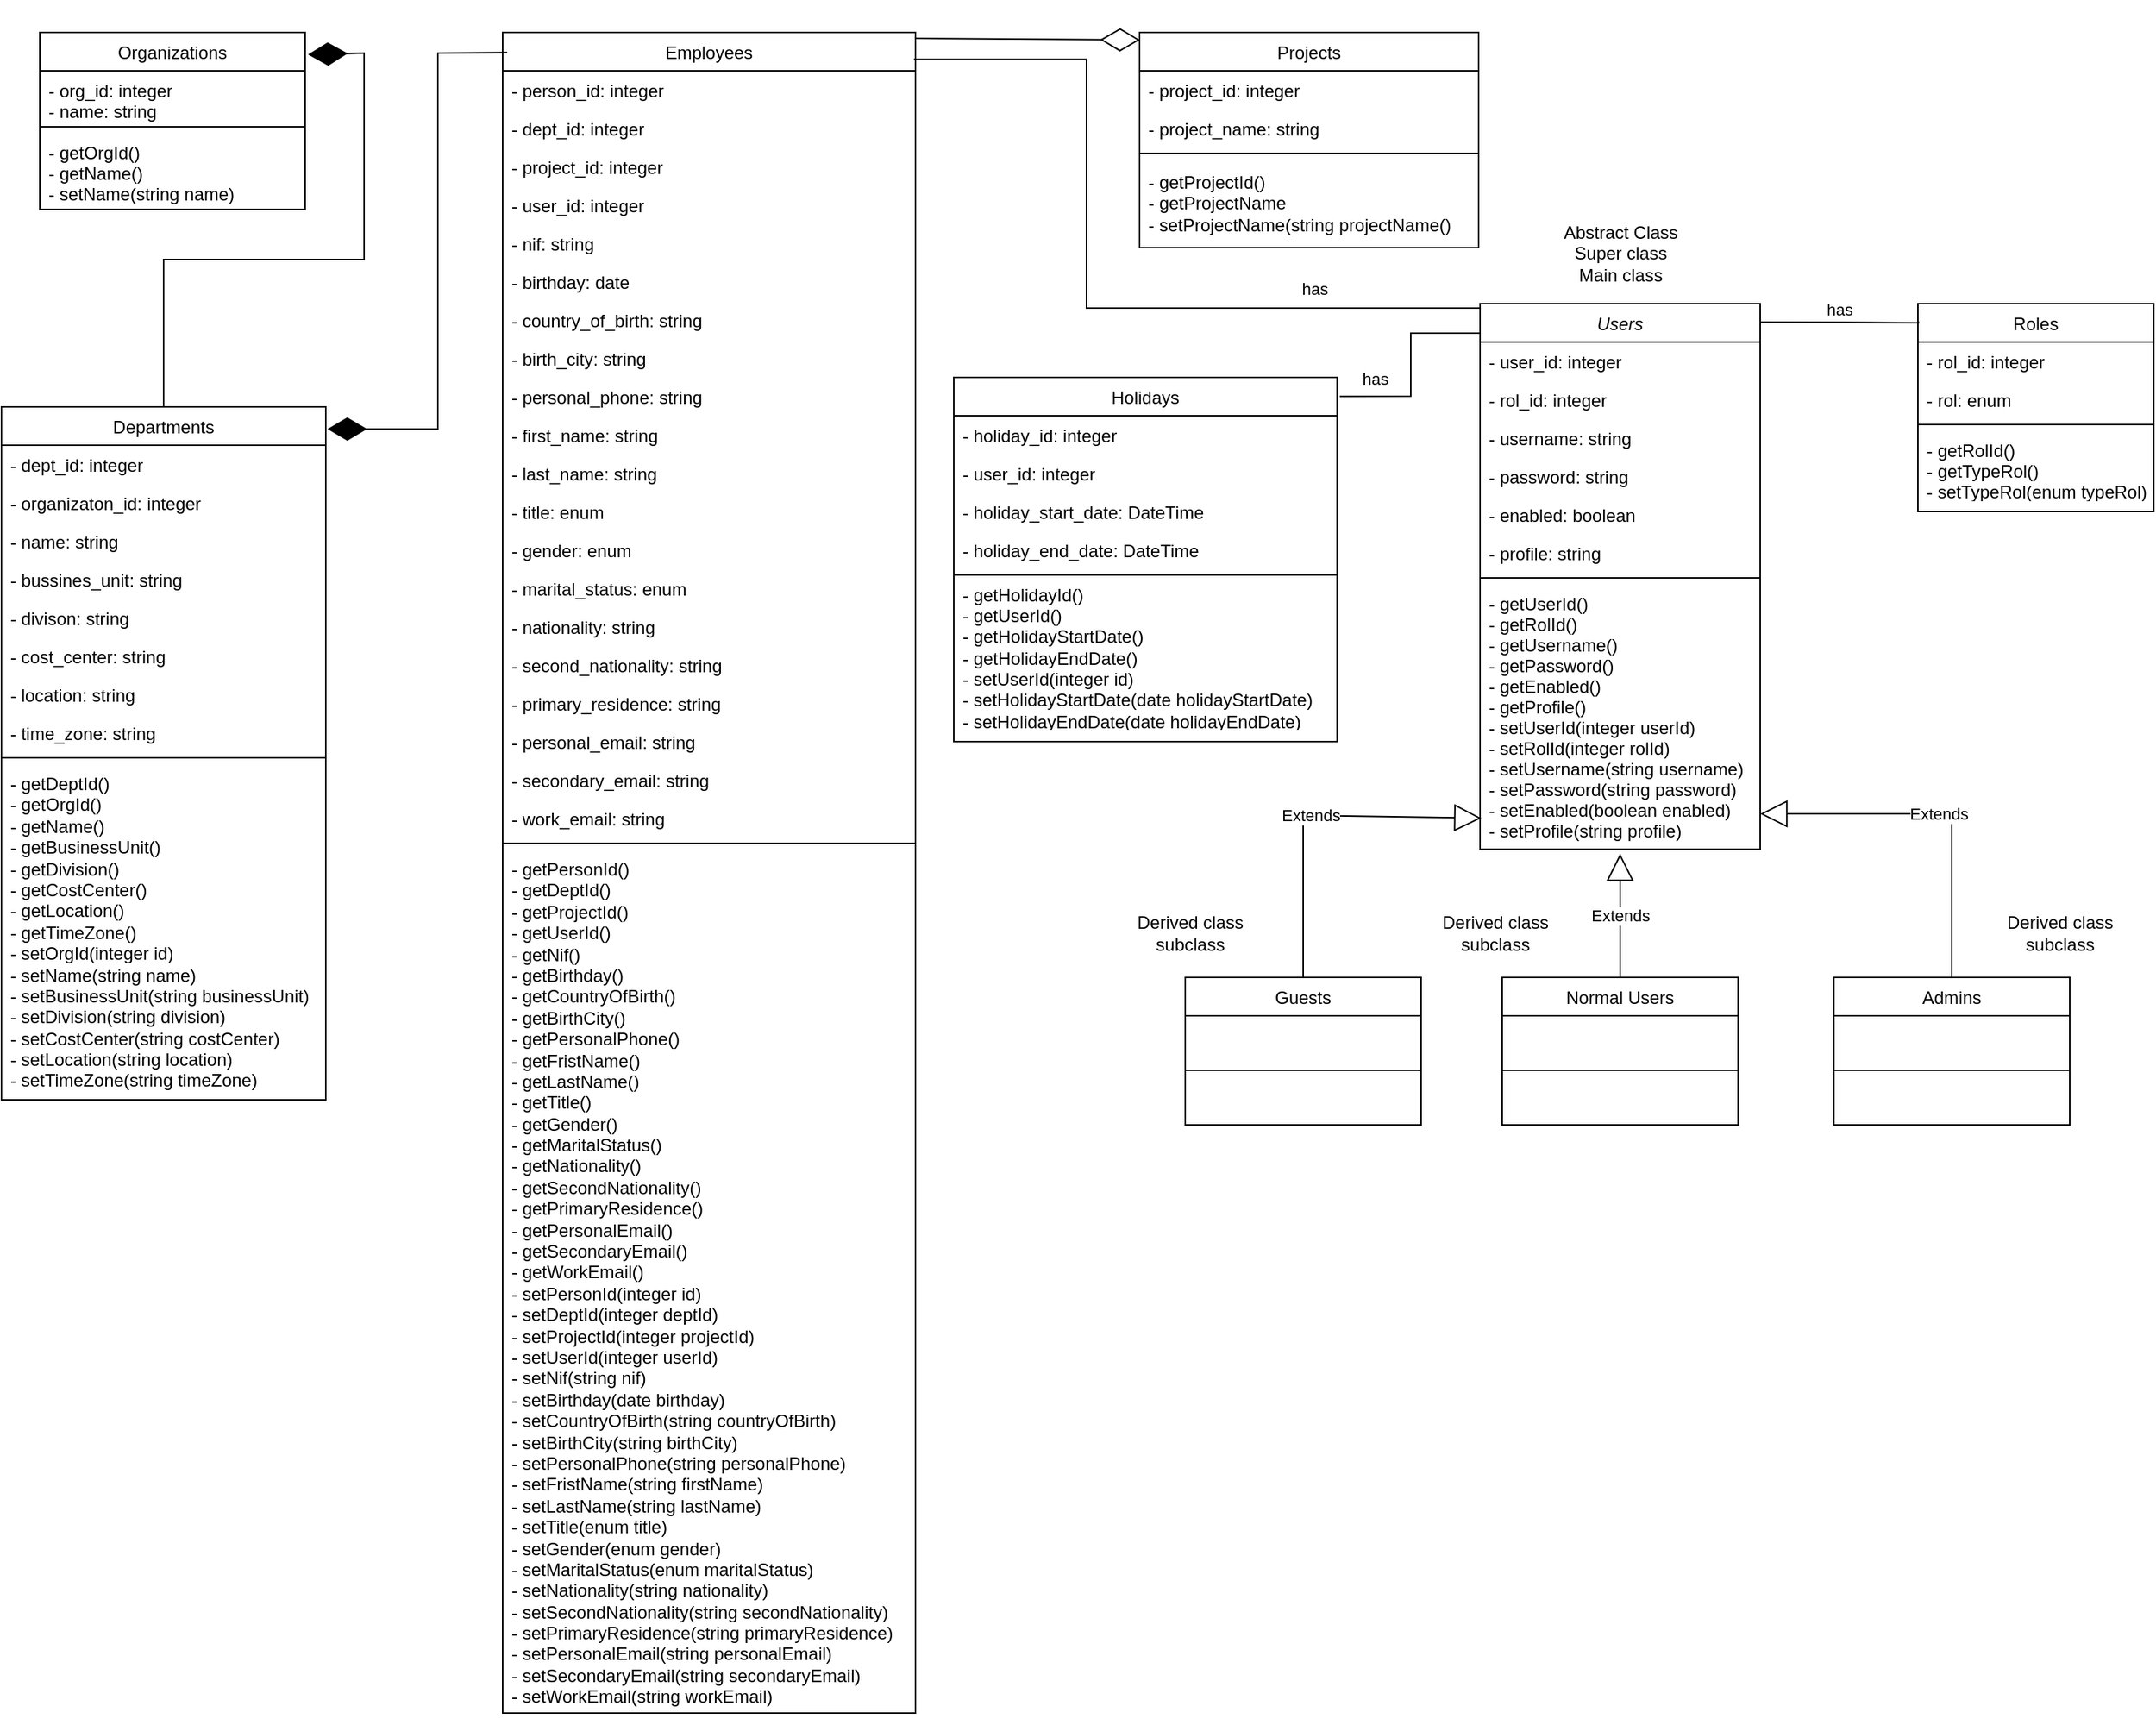 <mxfile version="26.2.13">
  <diagram name="Página-1" id="6ri4a_97W5gfPd1hdPFk">
    <mxGraphModel dx="1680" dy="2043" grid="1" gridSize="10" guides="1" tooltips="1" connect="1" arrows="1" fold="1" page="1" pageScale="1" pageWidth="827" pageHeight="1169" math="0" shadow="0">
      <root>
        <mxCell id="0" />
        <mxCell id="1" parent="0" />
        <mxCell id="wCUKVbfUmBtiyzHpnpFX-1" value="Users" style="swimlane;fontStyle=2;align=center;verticalAlign=top;childLayout=stackLayout;horizontal=1;startSize=26;horizontalStack=0;resizeParent=1;resizeLast=0;collapsible=1;marginBottom=0;rounded=0;shadow=0;strokeWidth=1;" parent="1" vertex="1">
          <mxGeometry x="1357" y="-220" width="190" height="370" as="geometry">
            <mxRectangle x="230" y="140" width="160" height="26" as="alternateBounds" />
          </mxGeometry>
        </mxCell>
        <mxCell id="wCUKVbfUmBtiyzHpnpFX-2" value="- user_id: integer" style="text;align=left;verticalAlign=top;spacingLeft=4;spacingRight=4;overflow=hidden;rotatable=0;points=[[0,0.5],[1,0.5]];portConstraint=eastwest;" parent="wCUKVbfUmBtiyzHpnpFX-1" vertex="1">
          <mxGeometry y="26" width="190" height="26" as="geometry" />
        </mxCell>
        <mxCell id="wCUKVbfUmBtiyzHpnpFX-3" value="- rol_id: integer" style="text;align=left;verticalAlign=top;spacingLeft=4;spacingRight=4;overflow=hidden;rotatable=0;points=[[0,0.5],[1,0.5]];portConstraint=eastwest;rounded=0;shadow=0;html=0;" parent="wCUKVbfUmBtiyzHpnpFX-1" vertex="1">
          <mxGeometry y="52" width="190" height="26" as="geometry" />
        </mxCell>
        <mxCell id="wCUKVbfUmBtiyzHpnpFX-4" value="- username: string" style="text;align=left;verticalAlign=top;spacingLeft=4;spacingRight=4;overflow=hidden;rotatable=0;points=[[0,0.5],[1,0.5]];portConstraint=eastwest;rounded=0;shadow=0;html=0;" parent="wCUKVbfUmBtiyzHpnpFX-1" vertex="1">
          <mxGeometry y="78" width="190" height="26" as="geometry" />
        </mxCell>
        <mxCell id="wCUKVbfUmBtiyzHpnpFX-5" value="- password: string" style="text;align=left;verticalAlign=top;spacingLeft=4;spacingRight=4;overflow=hidden;rotatable=0;points=[[0,0.5],[1,0.5]];portConstraint=eastwest;rounded=0;shadow=0;html=0;" parent="wCUKVbfUmBtiyzHpnpFX-1" vertex="1">
          <mxGeometry y="104" width="190" height="26" as="geometry" />
        </mxCell>
        <mxCell id="wCUKVbfUmBtiyzHpnpFX-6" value="- enabled: boolean" style="text;align=left;verticalAlign=top;spacingLeft=4;spacingRight=4;overflow=hidden;rotatable=0;points=[[0,0.5],[1,0.5]];portConstraint=eastwest;rounded=0;shadow=0;html=0;" parent="wCUKVbfUmBtiyzHpnpFX-1" vertex="1">
          <mxGeometry y="130" width="190" height="26" as="geometry" />
        </mxCell>
        <mxCell id="wCUKVbfUmBtiyzHpnpFX-7" value="- profile: string" style="text;align=left;verticalAlign=top;spacingLeft=4;spacingRight=4;overflow=hidden;rotatable=0;points=[[0,0.5],[1,0.5]];portConstraint=eastwest;rounded=0;shadow=0;html=0;" parent="wCUKVbfUmBtiyzHpnpFX-1" vertex="1">
          <mxGeometry y="156" width="190" height="26" as="geometry" />
        </mxCell>
        <mxCell id="wCUKVbfUmBtiyzHpnpFX-8" value="" style="line;html=1;strokeWidth=1;align=left;verticalAlign=middle;spacingTop=-1;spacingLeft=3;spacingRight=3;rotatable=0;labelPosition=right;points=[];portConstraint=eastwest;" parent="wCUKVbfUmBtiyzHpnpFX-1" vertex="1">
          <mxGeometry y="182" width="190" height="8" as="geometry" />
        </mxCell>
        <mxCell id="wCUKVbfUmBtiyzHpnpFX-9" value="- getUserId()&#xa;- getRolId()&#xa;- getUsername()&#xa;- getPassword()&#xa;- getEnabled()&#xa;- getProfile()&#xa;- setUserId(integer userId)&#xa;- setRolId(integer rolId)&#xa;- setUsername(string username)&#xa;- setPassword(string password)&#xa;- setEnabled(boolean enabled)&#xa;- setProfile(string profile)" style="text;align=left;verticalAlign=middle;spacingLeft=4;spacingRight=4;overflow=hidden;rotatable=0;points=[[0,0.5],[1,0.5]];portConstraint=eastwest;rounded=0;shadow=0;html=0;" parent="wCUKVbfUmBtiyzHpnpFX-1" vertex="1">
          <mxGeometry y="190" width="190" height="180" as="geometry" />
        </mxCell>
        <mxCell id="wCUKVbfUmBtiyzHpnpFX-10" value="Holidays" style="swimlane;fontStyle=0;align=center;verticalAlign=top;childLayout=stackLayout;horizontal=1;startSize=26;horizontalStack=0;resizeParent=1;resizeLast=0;collapsible=1;marginBottom=0;rounded=0;shadow=0;strokeWidth=1;" parent="1" vertex="1">
          <mxGeometry x="1000" y="-170" width="260" height="247" as="geometry">
            <mxRectangle x="130" y="380" width="160" height="26" as="alternateBounds" />
          </mxGeometry>
        </mxCell>
        <mxCell id="wCUKVbfUmBtiyzHpnpFX-11" value="- holiday_id: integer" style="text;align=left;verticalAlign=top;spacingLeft=4;spacingRight=4;overflow=hidden;rotatable=0;points=[[0,0.5],[1,0.5]];portConstraint=eastwest;" parent="wCUKVbfUmBtiyzHpnpFX-10" vertex="1">
          <mxGeometry y="26" width="260" height="26" as="geometry" />
        </mxCell>
        <mxCell id="wCUKVbfUmBtiyzHpnpFX-12" value="- user_id: integer" style="text;align=left;verticalAlign=top;spacingLeft=4;spacingRight=4;overflow=hidden;rotatable=0;points=[[0,0.5],[1,0.5]];portConstraint=eastwest;rounded=0;shadow=0;html=0;" parent="wCUKVbfUmBtiyzHpnpFX-10" vertex="1">
          <mxGeometry y="52" width="260" height="26" as="geometry" />
        </mxCell>
        <mxCell id="wCUKVbfUmBtiyzHpnpFX-13" value="- holiday_start_date: DateTime" style="text;align=left;verticalAlign=top;spacingLeft=4;spacingRight=4;overflow=hidden;rotatable=0;points=[[0,0.5],[1,0.5]];portConstraint=eastwest;rounded=0;shadow=0;html=0;" parent="wCUKVbfUmBtiyzHpnpFX-10" vertex="1">
          <mxGeometry y="78" width="260" height="26" as="geometry" />
        </mxCell>
        <mxCell id="wCUKVbfUmBtiyzHpnpFX-14" value="- holiday_end_date: DateTime" style="text;align=left;verticalAlign=top;spacingLeft=4;spacingRight=4;overflow=hidden;rotatable=0;points=[[0,0.5],[1,0.5]];portConstraint=eastwest;rounded=0;shadow=0;html=0;" parent="wCUKVbfUmBtiyzHpnpFX-10" vertex="1">
          <mxGeometry y="104" width="260" height="26" as="geometry" />
        </mxCell>
        <mxCell id="wCUKVbfUmBtiyzHpnpFX-15" value="" style="line;html=1;strokeWidth=1;align=left;verticalAlign=middle;spacingTop=-1;spacingLeft=3;spacingRight=3;rotatable=0;labelPosition=right;points=[];portConstraint=eastwest;" parent="wCUKVbfUmBtiyzHpnpFX-10" vertex="1">
          <mxGeometry y="130" width="260" height="8" as="geometry" />
        </mxCell>
        <mxCell id="wCUKVbfUmBtiyzHpnpFX-16" value="- getHolidayId()&lt;div&gt;- getUserId()&lt;br&gt;- getHolidayStartDate()&lt;br&gt;- getHolidayEndDate()&lt;br&gt;- setUserId(integer id)&lt;br&gt;- setHolidayStartDate(date holidayStartDate)&lt;br&gt;- setHolidayEndDate(date holidayEndDate)&lt;/div&gt;" style="text;align=left;verticalAlign=middle;spacingLeft=4;spacingRight=4;overflow=hidden;rotatable=0;points=[[0,0.5],[1,0.5]];portConstraint=eastwest;rounded=0;shadow=0;html=1;spacing=2;" parent="wCUKVbfUmBtiyzHpnpFX-10" vertex="1">
          <mxGeometry y="138" width="260" height="102" as="geometry" />
        </mxCell>
        <mxCell id="wCUKVbfUmBtiyzHpnpFX-17" value="Employees" style="swimlane;fontStyle=0;align=center;verticalAlign=top;childLayout=stackLayout;horizontal=1;startSize=26;horizontalStack=0;resizeParent=1;resizeLast=0;collapsible=1;marginBottom=0;rounded=0;shadow=0;strokeWidth=1;" parent="1" vertex="1">
          <mxGeometry x="694" y="-404" width="280" height="1140" as="geometry">
            <mxRectangle x="340" y="380" width="170" height="26" as="alternateBounds" />
          </mxGeometry>
        </mxCell>
        <mxCell id="wCUKVbfUmBtiyzHpnpFX-18" value="- person_id: integer" style="text;align=left;verticalAlign=top;spacingLeft=4;spacingRight=4;overflow=hidden;rotatable=0;points=[[0,0.5],[1,0.5]];portConstraint=eastwest;" parent="wCUKVbfUmBtiyzHpnpFX-17" vertex="1">
          <mxGeometry y="26" width="280" height="26" as="geometry" />
        </mxCell>
        <mxCell id="wCUKVbfUmBtiyzHpnpFX-19" value="- dept_id: integer" style="text;align=left;verticalAlign=top;spacingLeft=4;spacingRight=4;overflow=hidden;rotatable=0;points=[[0,0.5],[1,0.5]];portConstraint=eastwest;" parent="wCUKVbfUmBtiyzHpnpFX-17" vertex="1">
          <mxGeometry y="52" width="280" height="26" as="geometry" />
        </mxCell>
        <mxCell id="wCUKVbfUmBtiyzHpnpFX-20" value="- project_id: integer" style="text;align=left;verticalAlign=top;spacingLeft=4;spacingRight=4;overflow=hidden;rotatable=0;points=[[0,0.5],[1,0.5]];portConstraint=eastwest;" parent="wCUKVbfUmBtiyzHpnpFX-17" vertex="1">
          <mxGeometry y="78" width="280" height="26" as="geometry" />
        </mxCell>
        <mxCell id="wCUKVbfUmBtiyzHpnpFX-21" value="- user_id: integer" style="text;align=left;verticalAlign=top;spacingLeft=4;spacingRight=4;overflow=hidden;rotatable=0;points=[[0,0.5],[1,0.5]];portConstraint=eastwest;" parent="wCUKVbfUmBtiyzHpnpFX-17" vertex="1">
          <mxGeometry y="104" width="280" height="26" as="geometry" />
        </mxCell>
        <mxCell id="wCUKVbfUmBtiyzHpnpFX-22" value="- nif: string" style="text;align=left;verticalAlign=top;spacingLeft=4;spacingRight=4;overflow=hidden;rotatable=0;points=[[0,0.5],[1,0.5]];portConstraint=eastwest;" parent="wCUKVbfUmBtiyzHpnpFX-17" vertex="1">
          <mxGeometry y="130" width="280" height="26" as="geometry" />
        </mxCell>
        <mxCell id="wCUKVbfUmBtiyzHpnpFX-23" value="- birthday: date" style="text;align=left;verticalAlign=top;spacingLeft=4;spacingRight=4;overflow=hidden;rotatable=0;points=[[0,0.5],[1,0.5]];portConstraint=eastwest;" parent="wCUKVbfUmBtiyzHpnpFX-17" vertex="1">
          <mxGeometry y="156" width="280" height="26" as="geometry" />
        </mxCell>
        <mxCell id="wCUKVbfUmBtiyzHpnpFX-24" value="- country_of_birth: string" style="text;align=left;verticalAlign=top;spacingLeft=4;spacingRight=4;overflow=hidden;rotatable=0;points=[[0,0.5],[1,0.5]];portConstraint=eastwest;" parent="wCUKVbfUmBtiyzHpnpFX-17" vertex="1">
          <mxGeometry y="182" width="280" height="26" as="geometry" />
        </mxCell>
        <mxCell id="wCUKVbfUmBtiyzHpnpFX-25" value="- birth_city: string" style="text;align=left;verticalAlign=top;spacingLeft=4;spacingRight=4;overflow=hidden;rotatable=0;points=[[0,0.5],[1,0.5]];portConstraint=eastwest;" parent="wCUKVbfUmBtiyzHpnpFX-17" vertex="1">
          <mxGeometry y="208" width="280" height="26" as="geometry" />
        </mxCell>
        <mxCell id="wCUKVbfUmBtiyzHpnpFX-26" value="- personal_phone: string" style="text;align=left;verticalAlign=top;spacingLeft=4;spacingRight=4;overflow=hidden;rotatable=0;points=[[0,0.5],[1,0.5]];portConstraint=eastwest;" parent="wCUKVbfUmBtiyzHpnpFX-17" vertex="1">
          <mxGeometry y="234" width="280" height="26" as="geometry" />
        </mxCell>
        <mxCell id="wCUKVbfUmBtiyzHpnpFX-27" value="- first_name: string" style="text;align=left;verticalAlign=top;spacingLeft=4;spacingRight=4;overflow=hidden;rotatable=0;points=[[0,0.5],[1,0.5]];portConstraint=eastwest;" parent="wCUKVbfUmBtiyzHpnpFX-17" vertex="1">
          <mxGeometry y="260" width="280" height="26" as="geometry" />
        </mxCell>
        <mxCell id="wCUKVbfUmBtiyzHpnpFX-28" value="- last_name: string" style="text;align=left;verticalAlign=top;spacingLeft=4;spacingRight=4;overflow=hidden;rotatable=0;points=[[0,0.5],[1,0.5]];portConstraint=eastwest;" parent="wCUKVbfUmBtiyzHpnpFX-17" vertex="1">
          <mxGeometry y="286" width="280" height="26" as="geometry" />
        </mxCell>
        <mxCell id="wCUKVbfUmBtiyzHpnpFX-29" value="- title: enum" style="text;align=left;verticalAlign=top;spacingLeft=4;spacingRight=4;overflow=hidden;rotatable=0;points=[[0,0.5],[1,0.5]];portConstraint=eastwest;" parent="wCUKVbfUmBtiyzHpnpFX-17" vertex="1">
          <mxGeometry y="312" width="280" height="26" as="geometry" />
        </mxCell>
        <mxCell id="wCUKVbfUmBtiyzHpnpFX-30" value="- gender: enum" style="text;align=left;verticalAlign=top;spacingLeft=4;spacingRight=4;overflow=hidden;rotatable=0;points=[[0,0.5],[1,0.5]];portConstraint=eastwest;" parent="wCUKVbfUmBtiyzHpnpFX-17" vertex="1">
          <mxGeometry y="338" width="280" height="26" as="geometry" />
        </mxCell>
        <mxCell id="wCUKVbfUmBtiyzHpnpFX-31" value="- marital_status: enum" style="text;align=left;verticalAlign=top;spacingLeft=4;spacingRight=4;overflow=hidden;rotatable=0;points=[[0,0.5],[1,0.5]];portConstraint=eastwest;" parent="wCUKVbfUmBtiyzHpnpFX-17" vertex="1">
          <mxGeometry y="364" width="280" height="26" as="geometry" />
        </mxCell>
        <mxCell id="wCUKVbfUmBtiyzHpnpFX-32" value="- nationality: string" style="text;align=left;verticalAlign=top;spacingLeft=4;spacingRight=4;overflow=hidden;rotatable=0;points=[[0,0.5],[1,0.5]];portConstraint=eastwest;" parent="wCUKVbfUmBtiyzHpnpFX-17" vertex="1">
          <mxGeometry y="390" width="280" height="26" as="geometry" />
        </mxCell>
        <mxCell id="wCUKVbfUmBtiyzHpnpFX-33" value="- second_nationality: string" style="text;align=left;verticalAlign=top;spacingLeft=4;spacingRight=4;overflow=hidden;rotatable=0;points=[[0,0.5],[1,0.5]];portConstraint=eastwest;" parent="wCUKVbfUmBtiyzHpnpFX-17" vertex="1">
          <mxGeometry y="416" width="280" height="26" as="geometry" />
        </mxCell>
        <mxCell id="wCUKVbfUmBtiyzHpnpFX-34" value="- primary_residence: string" style="text;align=left;verticalAlign=top;spacingLeft=4;spacingRight=4;overflow=hidden;rotatable=0;points=[[0,0.5],[1,0.5]];portConstraint=eastwest;" parent="wCUKVbfUmBtiyzHpnpFX-17" vertex="1">
          <mxGeometry y="442" width="280" height="26" as="geometry" />
        </mxCell>
        <mxCell id="wCUKVbfUmBtiyzHpnpFX-35" value="- personal_email: string" style="text;align=left;verticalAlign=top;spacingLeft=4;spacingRight=4;overflow=hidden;rotatable=0;points=[[0,0.5],[1,0.5]];portConstraint=eastwest;" parent="wCUKVbfUmBtiyzHpnpFX-17" vertex="1">
          <mxGeometry y="468" width="280" height="26" as="geometry" />
        </mxCell>
        <mxCell id="wCUKVbfUmBtiyzHpnpFX-36" value="- secondary_email: string" style="text;align=left;verticalAlign=top;spacingLeft=4;spacingRight=4;overflow=hidden;rotatable=0;points=[[0,0.5],[1,0.5]];portConstraint=eastwest;" parent="wCUKVbfUmBtiyzHpnpFX-17" vertex="1">
          <mxGeometry y="494" width="280" height="26" as="geometry" />
        </mxCell>
        <mxCell id="wCUKVbfUmBtiyzHpnpFX-37" value="- work_email: string" style="text;align=left;verticalAlign=top;spacingLeft=4;spacingRight=4;overflow=hidden;rotatable=0;points=[[0,0.5],[1,0.5]];portConstraint=eastwest;" parent="wCUKVbfUmBtiyzHpnpFX-17" vertex="1">
          <mxGeometry y="520" width="280" height="26" as="geometry" />
        </mxCell>
        <mxCell id="wCUKVbfUmBtiyzHpnpFX-38" value="" style="line;html=1;strokeWidth=1;align=left;verticalAlign=middle;spacingTop=-1;spacingLeft=3;spacingRight=3;rotatable=0;labelPosition=right;points=[];portConstraint=eastwest;" parent="wCUKVbfUmBtiyzHpnpFX-17" vertex="1">
          <mxGeometry y="546" width="280" height="8" as="geometry" />
        </mxCell>
        <mxCell id="wCUKVbfUmBtiyzHpnpFX-39" value="- getPersonId()&#xa;- getDeptId()&#xa;- getProjectId()&#xa;- getUserId()&#xa;- getNif()&#xa;- getBirthday()&#xa;- getCountryOfBirth()&#xa;- getBirthCity()&#xa;- getPersonalPhone()&#xa;- getFristName()&#xa;- getLastName()&#xa;- getTitle()&#xa;- getGender()&#xa;- getMaritalStatus()&#xa;- getNationality()&#xa;- getSecondNationality()&#xa;- getPrimaryResidence()&#xa;- getPersonalEmail()&#xa;- getSecondaryEmail()&#xa;- getWorkEmail()&#xa;- setPersonId(integer id)&#xa;- setDeptId(integer deptId)&#xa;- setProjectId(integer projectId)&#xa;- setUserId(integer userId)&#xa;- setNif(string nif)&#xa;- setBirthday(date birthday)&#xa;- setCountryOfBirth(string countryOfBirth)&#xa;- setBirthCity(string birthCity)&#xa;- setPersonalPhone(string personalPhone)&#xa;- setFristName(string firstName)&#xa;- setLastName(string lastName)&#xa;- setTitle(enum title)&#xa;- setGender(enum gender)&#xa;- setMaritalStatus(enum maritalStatus)&#xa;- setNationality(string nationality)&#xa;- setSecondNationality(string secondNationality)&#xa;- setPrimaryResidence(string primaryResidence)&#xa;- setPersonalEmail(string personalEmail)&#xa;- setSecondaryEmail(string secondaryEmail)&#xa;- setWorkEmail(string workEmail)" style="text;align=left;verticalAlign=top;spacingLeft=4;spacingRight=4;overflow=hidden;rotatable=0;points=[[0,0.5],[1,0.5]];portConstraint=eastwest;rounded=0;shadow=0;spacingTop=0;spacingBottom=0;spacing=2;whiteSpace=wrap;" parent="wCUKVbfUmBtiyzHpnpFX-17" vertex="1">
          <mxGeometry y="554" width="280" height="586" as="geometry" />
        </mxCell>
        <mxCell id="wCUKVbfUmBtiyzHpnpFX-40" value="Roles" style="swimlane;fontStyle=0;align=center;verticalAlign=top;childLayout=stackLayout;horizontal=1;startSize=26;horizontalStack=0;resizeParent=1;resizeLast=0;collapsible=1;marginBottom=0;rounded=0;shadow=0;strokeWidth=1;" parent="1" vertex="1">
          <mxGeometry x="1654" y="-220" width="160" height="141" as="geometry">
            <mxRectangle x="550" y="140" width="160" height="26" as="alternateBounds" />
          </mxGeometry>
        </mxCell>
        <mxCell id="wCUKVbfUmBtiyzHpnpFX-41" value="- rol_id: integer" style="text;align=left;verticalAlign=top;spacingLeft=4;spacingRight=4;overflow=hidden;rotatable=0;points=[[0,0.5],[1,0.5]];portConstraint=eastwest;" parent="wCUKVbfUmBtiyzHpnpFX-40" vertex="1">
          <mxGeometry y="26" width="160" height="26" as="geometry" />
        </mxCell>
        <mxCell id="wCUKVbfUmBtiyzHpnpFX-42" value="- rol: enum" style="text;align=left;verticalAlign=top;spacingLeft=4;spacingRight=4;overflow=hidden;rotatable=0;points=[[0,0.5],[1,0.5]];portConstraint=eastwest;rounded=0;shadow=0;html=0;" parent="wCUKVbfUmBtiyzHpnpFX-40" vertex="1">
          <mxGeometry y="52" width="160" height="26" as="geometry" />
        </mxCell>
        <mxCell id="wCUKVbfUmBtiyzHpnpFX-43" value="" style="line;html=1;strokeWidth=1;align=left;verticalAlign=middle;spacingTop=-1;spacingLeft=3;spacingRight=3;rotatable=0;labelPosition=right;points=[];portConstraint=eastwest;" parent="wCUKVbfUmBtiyzHpnpFX-40" vertex="1">
          <mxGeometry y="78" width="160" height="8" as="geometry" />
        </mxCell>
        <mxCell id="wCUKVbfUmBtiyzHpnpFX-44" value="- getRolId()&#xa;- getTypeRol()&#xa;- setTypeRol(enum typeRol)" style="text;align=left;verticalAlign=top;spacingLeft=4;spacingRight=4;overflow=hidden;rotatable=0;points=[[0,0.5],[1,0.5]];portConstraint=eastwest;rounded=0;shadow=0;html=0;" parent="wCUKVbfUmBtiyzHpnpFX-40" vertex="1">
          <mxGeometry y="86" width="160" height="44" as="geometry" />
        </mxCell>
        <mxCell id="wCUKVbfUmBtiyzHpnpFX-47" value="Projects" style="swimlane;fontStyle=0;align=center;verticalAlign=top;childLayout=stackLayout;horizontal=1;startSize=26;horizontalStack=0;resizeParent=1;resizeLast=0;collapsible=1;marginBottom=0;rounded=0;shadow=0;strokeWidth=1;" parent="1" vertex="1">
          <mxGeometry x="1126" y="-404" width="230" height="146" as="geometry">
            <mxRectangle x="340" y="380" width="170" height="26" as="alternateBounds" />
          </mxGeometry>
        </mxCell>
        <mxCell id="wCUKVbfUmBtiyzHpnpFX-48" value="- project_id: integer" style="text;align=left;verticalAlign=top;spacingLeft=4;spacingRight=4;overflow=hidden;rotatable=0;points=[[0,0.5],[1,0.5]];portConstraint=eastwest;" parent="wCUKVbfUmBtiyzHpnpFX-47" vertex="1">
          <mxGeometry y="26" width="230" height="26" as="geometry" />
        </mxCell>
        <mxCell id="wCUKVbfUmBtiyzHpnpFX-49" value="- project_name: string" style="text;align=left;verticalAlign=top;spacingLeft=4;spacingRight=4;overflow=hidden;rotatable=0;points=[[0,0.5],[1,0.5]];portConstraint=eastwest;" parent="wCUKVbfUmBtiyzHpnpFX-47" vertex="1">
          <mxGeometry y="52" width="230" height="26" as="geometry" />
        </mxCell>
        <mxCell id="wCUKVbfUmBtiyzHpnpFX-50" value="" style="line;html=1;strokeWidth=1;align=left;verticalAlign=middle;spacingTop=-1;spacingLeft=3;spacingRight=3;rotatable=0;labelPosition=right;points=[];portConstraint=eastwest;" parent="wCUKVbfUmBtiyzHpnpFX-47" vertex="1">
          <mxGeometry y="78" width="230" height="8" as="geometry" />
        </mxCell>
        <mxCell id="WKhAKDtkmbLkq5meKqxA-26" value="- getProjectId()&lt;div&gt;- getProjectName&lt;/div&gt;&lt;div&gt;- setProjectName(string projectName()&lt;/div&gt;" style="text;html=1;align=left;verticalAlign=middle;resizable=0;points=[];autosize=1;strokeColor=none;fillColor=none;spacingLeft=4;" vertex="1" parent="wCUKVbfUmBtiyzHpnpFX-47">
          <mxGeometry y="86" width="230" height="60" as="geometry" />
        </mxCell>
        <mxCell id="wCUKVbfUmBtiyzHpnpFX-52" value="Departments" style="swimlane;fontStyle=0;align=center;verticalAlign=top;childLayout=stackLayout;horizontal=1;startSize=26;horizontalStack=0;resizeParent=1;resizeLast=0;collapsible=1;marginBottom=0;rounded=0;shadow=0;strokeWidth=1;" parent="1" vertex="1">
          <mxGeometry x="354" y="-150" width="220" height="470" as="geometry">
            <mxRectangle x="130" y="380" width="160" height="26" as="alternateBounds" />
          </mxGeometry>
        </mxCell>
        <mxCell id="wCUKVbfUmBtiyzHpnpFX-53" value="- dept_id: integer" style="text;align=left;verticalAlign=top;spacingLeft=4;spacingRight=4;overflow=hidden;rotatable=0;points=[[0,0.5],[1,0.5]];portConstraint=eastwest;" parent="wCUKVbfUmBtiyzHpnpFX-52" vertex="1">
          <mxGeometry y="26" width="220" height="26" as="geometry" />
        </mxCell>
        <mxCell id="wCUKVbfUmBtiyzHpnpFX-54" value="- organizaton_id: integer" style="text;align=left;verticalAlign=top;spacingLeft=4;spacingRight=4;overflow=hidden;rotatable=0;points=[[0,0.5],[1,0.5]];portConstraint=eastwest;rounded=0;shadow=0;html=0;" parent="wCUKVbfUmBtiyzHpnpFX-52" vertex="1">
          <mxGeometry y="52" width="220" height="26" as="geometry" />
        </mxCell>
        <mxCell id="wCUKVbfUmBtiyzHpnpFX-55" value="- name: string" style="text;align=left;verticalAlign=top;spacingLeft=4;spacingRight=4;overflow=hidden;rotatable=0;points=[[0,0.5],[1,0.5]];portConstraint=eastwest;rounded=0;shadow=0;html=0;" parent="wCUKVbfUmBtiyzHpnpFX-52" vertex="1">
          <mxGeometry y="78" width="220" height="26" as="geometry" />
        </mxCell>
        <mxCell id="wCUKVbfUmBtiyzHpnpFX-56" value="- bussines_unit: string" style="text;align=left;verticalAlign=top;spacingLeft=4;spacingRight=4;overflow=hidden;rotatable=0;points=[[0,0.5],[1,0.5]];portConstraint=eastwest;rounded=0;shadow=0;html=0;" parent="wCUKVbfUmBtiyzHpnpFX-52" vertex="1">
          <mxGeometry y="104" width="220" height="26" as="geometry" />
        </mxCell>
        <mxCell id="wCUKVbfUmBtiyzHpnpFX-57" value="- divison: string" style="text;align=left;verticalAlign=top;spacingLeft=4;spacingRight=4;overflow=hidden;rotatable=0;points=[[0,0.5],[1,0.5]];portConstraint=eastwest;" parent="wCUKVbfUmBtiyzHpnpFX-52" vertex="1">
          <mxGeometry y="130" width="220" height="26" as="geometry" />
        </mxCell>
        <mxCell id="wCUKVbfUmBtiyzHpnpFX-58" value="- cost_center: string" style="text;align=left;verticalAlign=top;spacingLeft=4;spacingRight=4;overflow=hidden;rotatable=0;points=[[0,0.5],[1,0.5]];portConstraint=eastwest;rounded=0;shadow=0;html=0;" parent="wCUKVbfUmBtiyzHpnpFX-52" vertex="1">
          <mxGeometry y="156" width="220" height="26" as="geometry" />
        </mxCell>
        <mxCell id="wCUKVbfUmBtiyzHpnpFX-59" value="- location: string" style="text;align=left;verticalAlign=top;spacingLeft=4;spacingRight=4;overflow=hidden;rotatable=0;points=[[0,0.5],[1,0.5]];portConstraint=eastwest;" parent="wCUKVbfUmBtiyzHpnpFX-52" vertex="1">
          <mxGeometry y="182" width="220" height="26" as="geometry" />
        </mxCell>
        <mxCell id="wCUKVbfUmBtiyzHpnpFX-60" value="- time_zone: string" style="text;align=left;verticalAlign=top;spacingLeft=4;spacingRight=4;overflow=hidden;rotatable=0;points=[[0,0.5],[1,0.5]];portConstraint=eastwest;rounded=0;shadow=0;html=0;" parent="wCUKVbfUmBtiyzHpnpFX-52" vertex="1">
          <mxGeometry y="208" width="220" height="26" as="geometry" />
        </mxCell>
        <mxCell id="wCUKVbfUmBtiyzHpnpFX-61" value="" style="line;html=1;strokeWidth=1;align=left;verticalAlign=middle;spacingTop=-1;spacingLeft=3;spacingRight=3;rotatable=0;labelPosition=right;points=[];portConstraint=eastwest;" parent="wCUKVbfUmBtiyzHpnpFX-52" vertex="1">
          <mxGeometry y="234" width="220" height="8" as="geometry" />
        </mxCell>
        <mxCell id="wCUKVbfUmBtiyzHpnpFX-62" value="- getDeptId()&#xa;- getOrgId()&#xa;- getName()&#xa;- getBusinessUnit()&#xa;- getDivision()&#xa;- getCostCenter()&#xa;- getLocation()&#xa;- getTimeZone()&#xa;- setOrgId(integer id)&#xa;- setName(string name)&#xa;- setBusinessUnit(string businessUnit)&#xa;- setDivision(string division)&#xa;- setCostCenter(string costCenter)&#xa;- setLocation(string location)&#xa;- setTimeZone(string timeZone)" style="text;align=left;verticalAlign=top;spacingLeft=4;spacingRight=4;overflow=hidden;rotatable=0;points=[[0,0.5],[1,0.5]];portConstraint=eastwest;rounded=0;shadow=0;html=0;whiteSpace=wrap;" parent="wCUKVbfUmBtiyzHpnpFX-52" vertex="1">
          <mxGeometry y="242" width="220" height="228" as="geometry" />
        </mxCell>
        <mxCell id="wCUKVbfUmBtiyzHpnpFX-63" value="Organizations" style="swimlane;fontStyle=0;align=center;verticalAlign=top;childLayout=stackLayout;horizontal=1;startSize=26;horizontalStack=0;resizeParent=1;resizeLast=0;collapsible=1;marginBottom=0;rounded=0;shadow=0;strokeWidth=1;" parent="1" vertex="1">
          <mxGeometry x="380" y="-404" width="180" height="120" as="geometry">
            <mxRectangle x="130" y="380" width="160" height="26" as="alternateBounds" />
          </mxGeometry>
        </mxCell>
        <mxCell id="wCUKVbfUmBtiyzHpnpFX-64" value="- org_id: integer&#xa;- name: string" style="text;align=left;verticalAlign=top;spacingLeft=4;spacingRight=4;overflow=hidden;rotatable=0;points=[[0,0.5],[1,0.5]];portConstraint=eastwest;" parent="wCUKVbfUmBtiyzHpnpFX-63" vertex="1">
          <mxGeometry y="26" width="180" height="34" as="geometry" />
        </mxCell>
        <mxCell id="wCUKVbfUmBtiyzHpnpFX-66" value="" style="line;html=1;strokeWidth=1;align=left;verticalAlign=middle;spacingTop=-1;spacingLeft=3;spacingRight=3;rotatable=0;labelPosition=right;points=[];portConstraint=eastwest;" parent="wCUKVbfUmBtiyzHpnpFX-63" vertex="1">
          <mxGeometry y="60" width="180" height="8" as="geometry" />
        </mxCell>
        <mxCell id="wCUKVbfUmBtiyzHpnpFX-67" value="- getOrgId()&#xa;- getName()&#xa;- setName(string name) " style="text;align=left;verticalAlign=top;spacingLeft=4;spacingRight=4;overflow=hidden;rotatable=0;points=[[0,0.5],[1,0.5]];portConstraint=eastwest;rounded=0;shadow=0;html=0;" parent="wCUKVbfUmBtiyzHpnpFX-63" vertex="1">
          <mxGeometry y="68" width="180" height="50" as="geometry" />
        </mxCell>
        <mxCell id="WKhAKDtkmbLkq5meKqxA-27" value="&lt;span style=&quot;font-weight: normal;&quot;&gt;Guests&lt;/span&gt;" style="swimlane;fontStyle=1;align=center;verticalAlign=top;childLayout=stackLayout;horizontal=1;startSize=26;horizontalStack=0;resizeParent=1;resizeParentMax=0;resizeLast=0;collapsible=1;marginBottom=0;whiteSpace=wrap;html=1;" vertex="1" parent="1">
          <mxGeometry x="1157" y="237" width="160" height="100" as="geometry" />
        </mxCell>
        <mxCell id="WKhAKDtkmbLkq5meKqxA-29" value="" style="line;strokeWidth=1;fillColor=none;align=left;verticalAlign=middle;spacingTop=-1;spacingLeft=3;spacingRight=3;rotatable=0;labelPosition=right;points=[];portConstraint=eastwest;strokeColor=inherit;" vertex="1" parent="WKhAKDtkmbLkq5meKqxA-27">
          <mxGeometry y="26" width="160" height="74" as="geometry" />
        </mxCell>
        <mxCell id="WKhAKDtkmbLkq5meKqxA-31" value="Extends" style="endArrow=block;endSize=16;endFill=0;html=1;rounded=0;exitX=0.5;exitY=0;exitDx=0;exitDy=0;entryX=0.005;entryY=0.883;entryDx=0;entryDy=0;entryPerimeter=0;" edge="1" parent="1" source="WKhAKDtkmbLkq5meKqxA-27" target="wCUKVbfUmBtiyzHpnpFX-9">
          <mxGeometry width="160" relative="1" as="geometry">
            <mxPoint x="1187" y="127" as="sourcePoint" />
            <mxPoint x="1347" y="127" as="targetPoint" />
            <Array as="points">
              <mxPoint x="1237" y="127" />
            </Array>
          </mxGeometry>
        </mxCell>
        <mxCell id="WKhAKDtkmbLkq5meKqxA-32" value="&lt;span style=&quot;font-weight: normal;&quot;&gt;Normal Users&lt;/span&gt;" style="swimlane;fontStyle=1;align=center;verticalAlign=top;childLayout=stackLayout;horizontal=1;startSize=26;horizontalStack=0;resizeParent=1;resizeParentMax=0;resizeLast=0;collapsible=1;marginBottom=0;whiteSpace=wrap;html=1;" vertex="1" parent="1">
          <mxGeometry x="1372" y="237" width="160" height="100" as="geometry" />
        </mxCell>
        <mxCell id="WKhAKDtkmbLkq5meKqxA-33" value="" style="line;strokeWidth=1;fillColor=none;align=left;verticalAlign=middle;spacingTop=-1;spacingLeft=3;spacingRight=3;rotatable=0;labelPosition=right;points=[];portConstraint=eastwest;strokeColor=inherit;" vertex="1" parent="WKhAKDtkmbLkq5meKqxA-32">
          <mxGeometry y="26" width="160" height="74" as="geometry" />
        </mxCell>
        <mxCell id="WKhAKDtkmbLkq5meKqxA-34" value="&lt;span style=&quot;font-weight: normal;&quot;&gt;Admins&lt;/span&gt;" style="swimlane;fontStyle=1;align=center;verticalAlign=top;childLayout=stackLayout;horizontal=1;startSize=26;horizontalStack=0;resizeParent=1;resizeParentMax=0;resizeLast=0;collapsible=1;marginBottom=0;whiteSpace=wrap;html=1;" vertex="1" parent="1">
          <mxGeometry x="1597" y="237" width="160" height="100" as="geometry" />
        </mxCell>
        <mxCell id="WKhAKDtkmbLkq5meKqxA-35" value="" style="line;strokeWidth=1;fillColor=none;align=left;verticalAlign=middle;spacingTop=-1;spacingLeft=3;spacingRight=3;rotatable=0;labelPosition=right;points=[];portConstraint=eastwest;strokeColor=inherit;" vertex="1" parent="WKhAKDtkmbLkq5meKqxA-34">
          <mxGeometry y="26" width="160" height="74" as="geometry" />
        </mxCell>
        <mxCell id="WKhAKDtkmbLkq5meKqxA-36" value="Extends" style="endArrow=block;endSize=16;endFill=0;html=1;rounded=0;exitX=0.5;exitY=0;exitDx=0;exitDy=0;entryX=1;entryY=0.867;entryDx=0;entryDy=0;entryPerimeter=0;" edge="1" parent="1" source="WKhAKDtkmbLkq5meKqxA-34" target="wCUKVbfUmBtiyzHpnpFX-9">
          <mxGeometry width="160" relative="1" as="geometry">
            <mxPoint x="1677" y="196" as="sourcePoint" />
            <mxPoint x="1798" y="128" as="targetPoint" />
            <Array as="points">
              <mxPoint x="1677" y="126" />
            </Array>
          </mxGeometry>
        </mxCell>
        <mxCell id="WKhAKDtkmbLkq5meKqxA-37" value="Extends" style="endArrow=block;endSize=16;endFill=0;html=1;rounded=0;entryX=0.5;entryY=1.017;entryDx=0;entryDy=0;entryPerimeter=0;exitX=0.5;exitY=0;exitDx=0;exitDy=0;" edge="1" parent="1" source="WKhAKDtkmbLkq5meKqxA-32" target="wCUKVbfUmBtiyzHpnpFX-9">
          <mxGeometry width="160" relative="1" as="geometry">
            <mxPoint x="1377" y="197" as="sourcePoint" />
            <mxPoint x="1537" y="197" as="targetPoint" />
          </mxGeometry>
        </mxCell>
        <mxCell id="WKhAKDtkmbLkq5meKqxA-38" value="&lt;div&gt;Abstract Class&lt;/div&gt;Super class&lt;div&gt;Main class&lt;/div&gt;" style="text;html=1;align=center;verticalAlign=middle;resizable=0;points=[];autosize=1;strokeColor=none;fillColor=none;" vertex="1" parent="1">
          <mxGeometry x="1402" y="-284" width="100" height="60" as="geometry" />
        </mxCell>
        <mxCell id="WKhAKDtkmbLkq5meKqxA-39" value="Derived class&lt;div&gt;subclass&lt;/div&gt;" style="text;html=1;align=center;verticalAlign=middle;resizable=0;points=[];autosize=1;strokeColor=none;fillColor=none;" vertex="1" parent="1">
          <mxGeometry x="1110" y="187" width="100" height="40" as="geometry" />
        </mxCell>
        <mxCell id="WKhAKDtkmbLkq5meKqxA-40" value="Derived class&lt;div&gt;subclass&lt;/div&gt;" style="text;html=1;align=center;verticalAlign=middle;resizable=0;points=[];autosize=1;strokeColor=none;fillColor=none;" vertex="1" parent="1">
          <mxGeometry x="1317" y="187" width="100" height="40" as="geometry" />
        </mxCell>
        <mxCell id="WKhAKDtkmbLkq5meKqxA-41" value="Derived class&lt;div&gt;subclass&lt;/div&gt;" style="text;html=1;align=center;verticalAlign=middle;resizable=0;points=[];autosize=1;strokeColor=none;fillColor=none;" vertex="1" parent="1">
          <mxGeometry x="1700" y="187" width="100" height="40" as="geometry" />
        </mxCell>
        <mxCell id="WKhAKDtkmbLkq5meKqxA-43" value="" style="endArrow=diamondThin;endFill=1;endSize=24;html=1;rounded=0;entryX=1.011;entryY=0.125;entryDx=0;entryDy=0;entryPerimeter=0;exitX=0.5;exitY=0;exitDx=0;exitDy=0;" edge="1" parent="1" source="wCUKVbfUmBtiyzHpnpFX-52" target="wCUKVbfUmBtiyzHpnpFX-63">
          <mxGeometry width="160" relative="1" as="geometry">
            <mxPoint x="470" y="-280" as="sourcePoint" />
            <mxPoint x="760" y="-500" as="targetPoint" />
            <Array as="points">
              <mxPoint x="464" y="-250" />
              <mxPoint x="600" y="-250" />
              <mxPoint x="600" y="-390" />
            </Array>
          </mxGeometry>
        </mxCell>
        <mxCell id="WKhAKDtkmbLkq5meKqxA-44" value="" style="endArrow=diamondThin;endFill=1;endSize=24;html=1;rounded=0;entryX=1.005;entryY=0.032;entryDx=0;entryDy=0;entryPerimeter=0;exitX=0.011;exitY=0.012;exitDx=0;exitDy=0;exitPerimeter=0;" edge="1" parent="1" source="wCUKVbfUmBtiyzHpnpFX-17" target="wCUKVbfUmBtiyzHpnpFX-52">
          <mxGeometry width="160" relative="1" as="geometry">
            <mxPoint x="700" y="-510" as="sourcePoint" />
            <mxPoint x="860" y="-510" as="targetPoint" />
            <Array as="points">
              <mxPoint x="650" y="-390" />
              <mxPoint x="650" y="-135" />
            </Array>
          </mxGeometry>
        </mxCell>
        <mxCell id="WKhAKDtkmbLkq5meKqxA-45" value="" style="endArrow=diamondThin;endFill=0;endSize=24;html=1;rounded=0;entryX=0.001;entryY=0.035;entryDx=0;entryDy=0;entryPerimeter=0;exitX=0.996;exitY=0.011;exitDx=0;exitDy=0;exitPerimeter=0;" edge="1" parent="1" target="wCUKVbfUmBtiyzHpnpFX-47">
          <mxGeometry width="160" relative="1" as="geometry">
            <mxPoint x="974.0" y="-400.0" as="sourcePoint" />
            <mxPoint x="1130.11" y="-398.524" as="targetPoint" />
            <Array as="points" />
          </mxGeometry>
        </mxCell>
        <mxCell id="WKhAKDtkmbLkq5meKqxA-46" value="" style="endArrow=none;html=1;edgeStyle=orthogonalEdgeStyle;rounded=0;exitX=0.996;exitY=0.016;exitDx=0;exitDy=0;exitPerimeter=0;entryX=0;entryY=0.007;entryDx=0;entryDy=0;entryPerimeter=0;" edge="1" parent="1" source="wCUKVbfUmBtiyzHpnpFX-17" target="wCUKVbfUmBtiyzHpnpFX-1">
          <mxGeometry relative="1" as="geometry">
            <mxPoint x="1050" y="-210" as="sourcePoint" />
            <mxPoint x="1210" y="-210" as="targetPoint" />
            <Array as="points">
              <mxPoint x="1090" y="-386" />
              <mxPoint x="1090" y="-217" />
              <mxPoint x="1357" y="-217" />
            </Array>
          </mxGeometry>
        </mxCell>
        <mxCell id="WKhAKDtkmbLkq5meKqxA-48" value="has" style="edgeLabel;resizable=0;html=1;align=right;verticalAlign=bottom;" connectable="0" vertex="1" parent="WKhAKDtkmbLkq5meKqxA-46">
          <mxGeometry x="1" relative="1" as="geometry">
            <mxPoint x="-103" y="-4" as="offset" />
          </mxGeometry>
        </mxCell>
        <mxCell id="WKhAKDtkmbLkq5meKqxA-78" value="" style="endArrow=none;html=1;edgeStyle=orthogonalEdgeStyle;rounded=0;exitX=1.007;exitY=0.052;exitDx=0;exitDy=0;exitPerimeter=0;" edge="1" parent="1" source="wCUKVbfUmBtiyzHpnpFX-10">
          <mxGeometry relative="1" as="geometry">
            <mxPoint x="1197" y="-200" as="sourcePoint" />
            <mxPoint x="1357" y="-200" as="targetPoint" />
            <Array as="points">
              <mxPoint x="1310" y="-157" />
              <mxPoint x="1310" y="-200" />
            </Array>
          </mxGeometry>
        </mxCell>
        <mxCell id="WKhAKDtkmbLkq5meKqxA-80" value="has" style="edgeLabel;resizable=0;html=1;align=right;verticalAlign=bottom;" connectable="0" vertex="1" parent="WKhAKDtkmbLkq5meKqxA-78">
          <mxGeometry x="1" relative="1" as="geometry">
            <mxPoint x="-62" y="39" as="offset" />
          </mxGeometry>
        </mxCell>
        <mxCell id="WKhAKDtkmbLkq5meKqxA-81" value="" style="endArrow=none;html=1;edgeStyle=orthogonalEdgeStyle;rounded=0;entryX=-0.003;entryY=0.038;entryDx=0;entryDy=0;entryPerimeter=0;exitX=0.996;exitY=0.016;exitDx=0;exitDy=0;exitPerimeter=0;" edge="1" parent="1">
          <mxGeometry relative="1" as="geometry">
            <mxPoint x="1547" y="-207.44" as="sourcePoint" />
            <mxPoint x="1654.28" y="-208.002" as="targetPoint" />
            <Array as="points">
              <mxPoint x="1601" y="-207" />
              <mxPoint x="1654" y="-207" />
            </Array>
          </mxGeometry>
        </mxCell>
        <mxCell id="WKhAKDtkmbLkq5meKqxA-83" value="has" style="edgeLabel;resizable=0;html=1;align=right;verticalAlign=bottom;" connectable="0" vertex="1" parent="WKhAKDtkmbLkq5meKqxA-81">
          <mxGeometry x="1" relative="1" as="geometry">
            <mxPoint x="-44" y="1" as="offset" />
          </mxGeometry>
        </mxCell>
      </root>
    </mxGraphModel>
  </diagram>
</mxfile>
